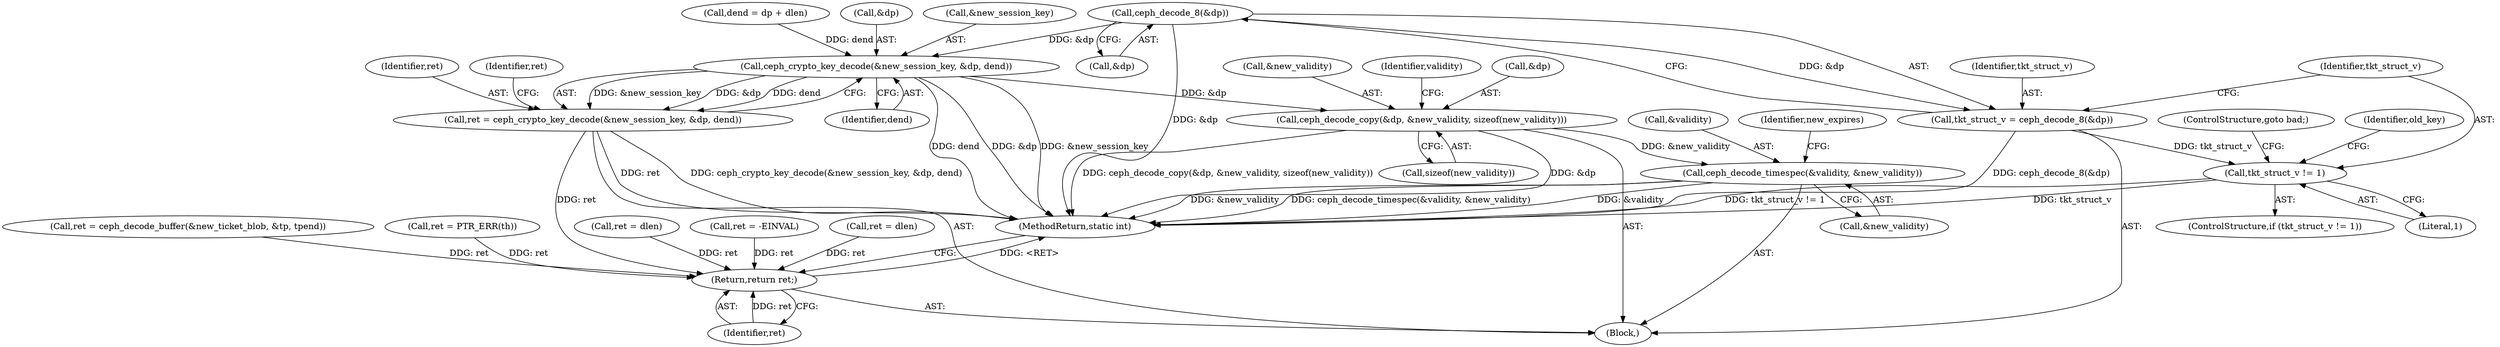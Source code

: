 digraph "0_linux_c27a3e4d667fdcad3db7b104f75659478e0c68d8_2@pointer" {
"1000208" [label="(Call,ceph_decode_8(&dp))"];
"1000206" [label="(Call,tkt_struct_v = ceph_decode_8(&dp))"];
"1000212" [label="(Call,tkt_struct_v != 1)"];
"1000227" [label="(Call,ceph_crypto_key_decode(&new_session_key, &dp, dend))"];
"1000225" [label="(Call,ret = ceph_crypto_key_decode(&new_session_key, &dp, dend))"];
"1000426" [label="(Return,return ret;)"];
"1000236" [label="(Call,ceph_decode_copy(&dp, &new_validity, sizeof(new_validity)))"];
"1000243" [label="(Call,ceph_decode_timespec(&validity, &new_validity))"];
"1000249" [label="(Identifier,new_expires)"];
"1000226" [label="(Identifier,ret)"];
"1000206" [label="(Call,tkt_struct_v = ceph_decode_8(&dp))"];
"1000244" [label="(Call,&validity)"];
"1000243" [label="(Call,ceph_decode_timespec(&validity, &new_validity))"];
"1000232" [label="(Identifier,dend)"];
"1000347" [label="(Call,ret = ceph_decode_buffer(&new_ticket_blob, &tp, tpend))"];
"1000237" [label="(Call,&dp)"];
"1000295" [label="(Call,ret = dlen)"];
"1000225" [label="(Call,ret = ceph_crypto_key_decode(&new_session_key, &dp, dend))"];
"1000212" [label="(Call,tkt_struct_v != 1)"];
"1000426" [label="(Return,return ret;)"];
"1000236" [label="(Call,ceph_decode_copy(&dp, &new_validity, sizeof(new_validity)))"];
"1000213" [label="(Identifier,tkt_struct_v)"];
"1000207" [label="(Identifier,tkt_struct_v)"];
"1000230" [label="(Call,&dp)"];
"1000191" [label="(Call,ret = dlen)"];
"1000173" [label="(Call,ret = PTR_ERR(th))"];
"1000427" [label="(Identifier,ret)"];
"1000208" [label="(Call,ceph_decode_8(&dp))"];
"1000434" [label="(MethodReturn,static int)"];
"1000211" [label="(ControlStructure,if (tkt_struct_v != 1))"];
"1000112" [label="(Block,)"];
"1000227" [label="(Call,ceph_crypto_key_decode(&new_session_key, &dp, dend))"];
"1000241" [label="(Call,sizeof(new_validity))"];
"1000246" [label="(Call,&new_validity)"];
"1000239" [label="(Call,&new_validity)"];
"1000228" [label="(Call,&new_session_key)"];
"1000218" [label="(Identifier,old_key)"];
"1000214" [label="(Literal,1)"];
"1000201" [label="(Call,dend = dp + dlen)"];
"1000245" [label="(Identifier,validity)"];
"1000234" [label="(Identifier,ret)"];
"1000209" [label="(Call,&dp)"];
"1000429" [label="(Call,ret = -EINVAL)"];
"1000215" [label="(ControlStructure,goto bad;)"];
"1000208" -> "1000206"  [label="AST: "];
"1000208" -> "1000209"  [label="CFG: "];
"1000209" -> "1000208"  [label="AST: "];
"1000206" -> "1000208"  [label="CFG: "];
"1000208" -> "1000434"  [label="DDG: &dp"];
"1000208" -> "1000206"  [label="DDG: &dp"];
"1000208" -> "1000227"  [label="DDG: &dp"];
"1000206" -> "1000112"  [label="AST: "];
"1000207" -> "1000206"  [label="AST: "];
"1000213" -> "1000206"  [label="CFG: "];
"1000206" -> "1000434"  [label="DDG: ceph_decode_8(&dp)"];
"1000206" -> "1000212"  [label="DDG: tkt_struct_v"];
"1000212" -> "1000211"  [label="AST: "];
"1000212" -> "1000214"  [label="CFG: "];
"1000213" -> "1000212"  [label="AST: "];
"1000214" -> "1000212"  [label="AST: "];
"1000215" -> "1000212"  [label="CFG: "];
"1000218" -> "1000212"  [label="CFG: "];
"1000212" -> "1000434"  [label="DDG: tkt_struct_v != 1"];
"1000212" -> "1000434"  [label="DDG: tkt_struct_v"];
"1000227" -> "1000225"  [label="AST: "];
"1000227" -> "1000232"  [label="CFG: "];
"1000228" -> "1000227"  [label="AST: "];
"1000230" -> "1000227"  [label="AST: "];
"1000232" -> "1000227"  [label="AST: "];
"1000225" -> "1000227"  [label="CFG: "];
"1000227" -> "1000434"  [label="DDG: &new_session_key"];
"1000227" -> "1000434"  [label="DDG: dend"];
"1000227" -> "1000434"  [label="DDG: &dp"];
"1000227" -> "1000225"  [label="DDG: &new_session_key"];
"1000227" -> "1000225"  [label="DDG: &dp"];
"1000227" -> "1000225"  [label="DDG: dend"];
"1000201" -> "1000227"  [label="DDG: dend"];
"1000227" -> "1000236"  [label="DDG: &dp"];
"1000225" -> "1000112"  [label="AST: "];
"1000226" -> "1000225"  [label="AST: "];
"1000234" -> "1000225"  [label="CFG: "];
"1000225" -> "1000434"  [label="DDG: ceph_crypto_key_decode(&new_session_key, &dp, dend)"];
"1000225" -> "1000434"  [label="DDG: ret"];
"1000225" -> "1000426"  [label="DDG: ret"];
"1000426" -> "1000112"  [label="AST: "];
"1000426" -> "1000427"  [label="CFG: "];
"1000427" -> "1000426"  [label="AST: "];
"1000434" -> "1000426"  [label="CFG: "];
"1000426" -> "1000434"  [label="DDG: <RET>"];
"1000427" -> "1000426"  [label="DDG: ret"];
"1000295" -> "1000426"  [label="DDG: ret"];
"1000347" -> "1000426"  [label="DDG: ret"];
"1000429" -> "1000426"  [label="DDG: ret"];
"1000191" -> "1000426"  [label="DDG: ret"];
"1000173" -> "1000426"  [label="DDG: ret"];
"1000236" -> "1000112"  [label="AST: "];
"1000236" -> "1000241"  [label="CFG: "];
"1000237" -> "1000236"  [label="AST: "];
"1000239" -> "1000236"  [label="AST: "];
"1000241" -> "1000236"  [label="AST: "];
"1000245" -> "1000236"  [label="CFG: "];
"1000236" -> "1000434"  [label="DDG: &dp"];
"1000236" -> "1000434"  [label="DDG: ceph_decode_copy(&dp, &new_validity, sizeof(new_validity))"];
"1000236" -> "1000243"  [label="DDG: &new_validity"];
"1000243" -> "1000112"  [label="AST: "];
"1000243" -> "1000246"  [label="CFG: "];
"1000244" -> "1000243"  [label="AST: "];
"1000246" -> "1000243"  [label="AST: "];
"1000249" -> "1000243"  [label="CFG: "];
"1000243" -> "1000434"  [label="DDG: &validity"];
"1000243" -> "1000434"  [label="DDG: &new_validity"];
"1000243" -> "1000434"  [label="DDG: ceph_decode_timespec(&validity, &new_validity)"];
}
